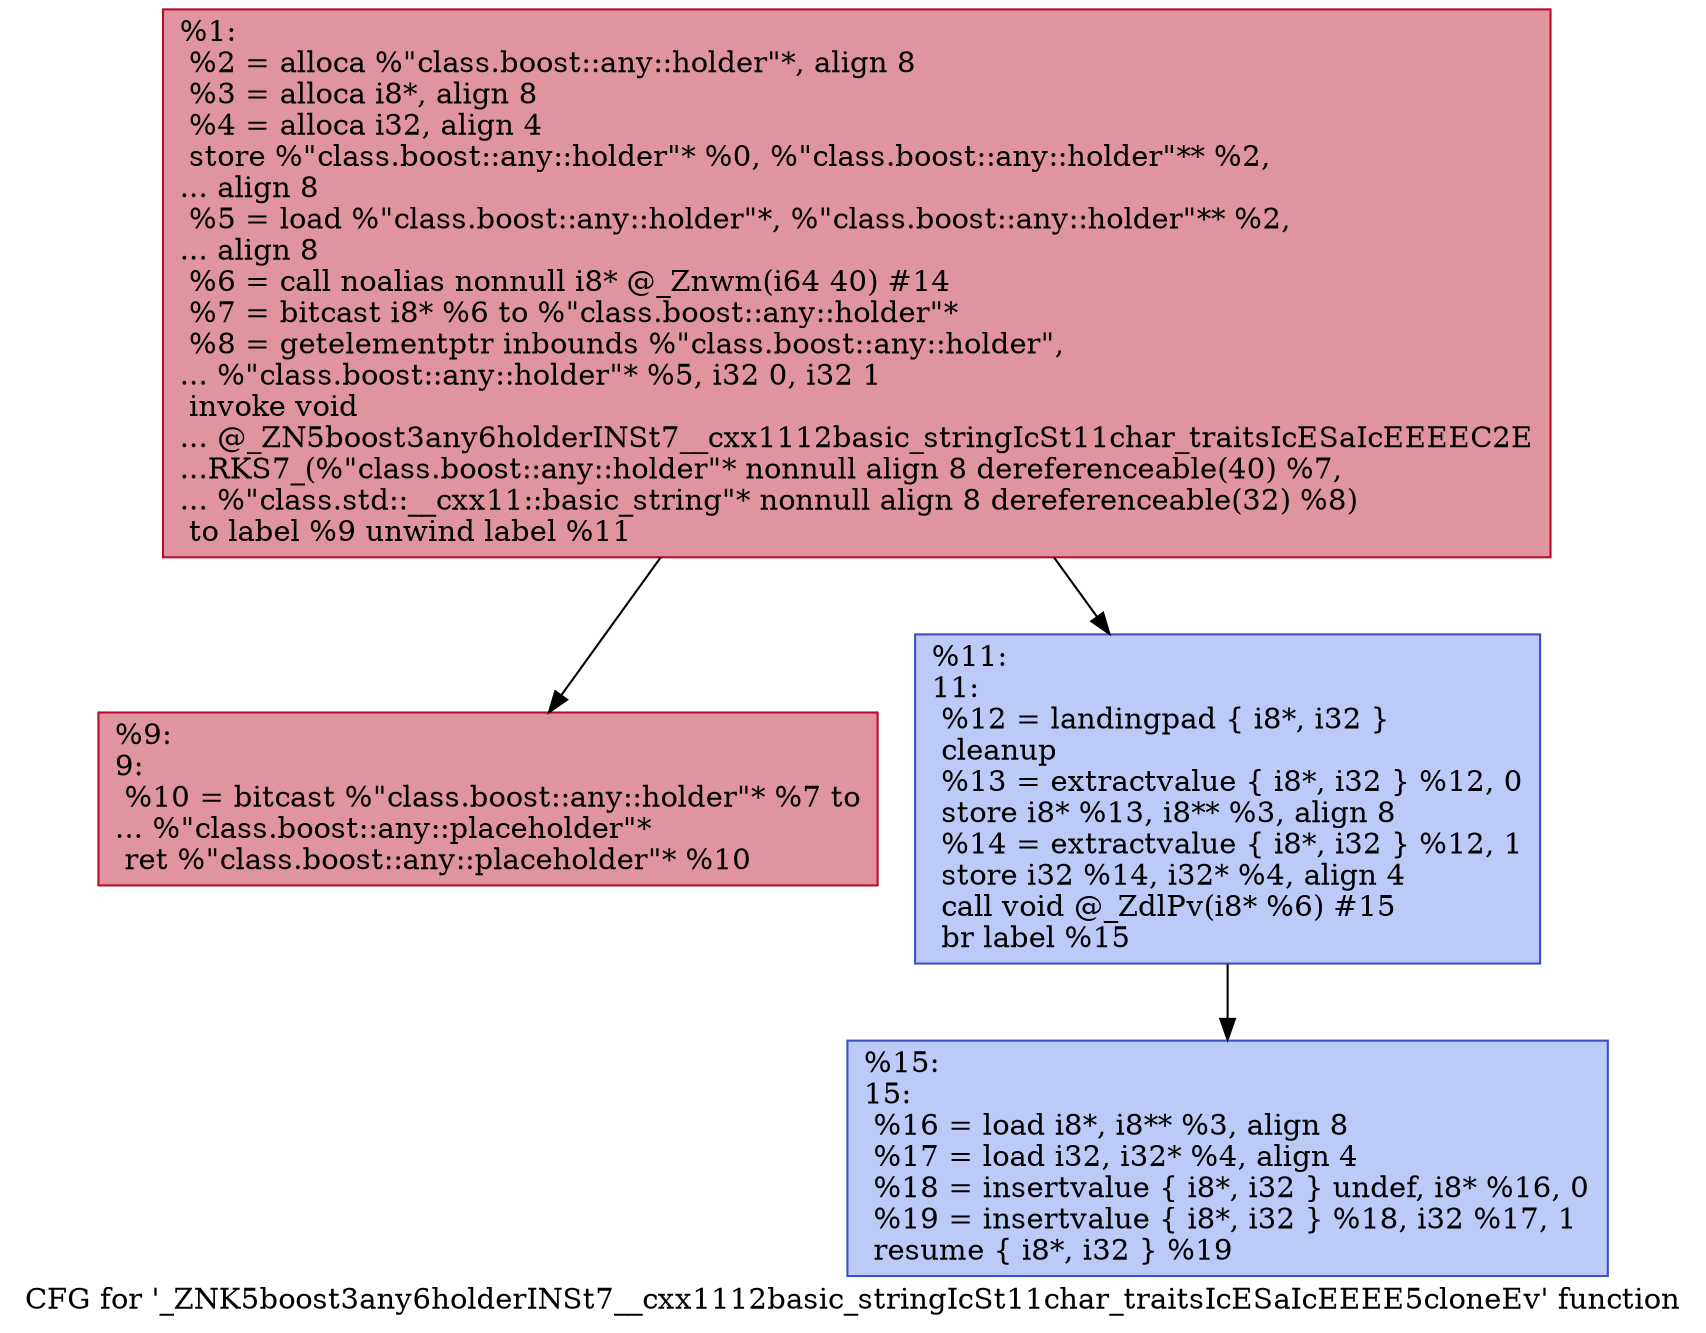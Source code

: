 digraph "CFG for '_ZNK5boost3any6holderINSt7__cxx1112basic_stringIcSt11char_traitsIcESaIcEEEE5cloneEv' function" {
	label="CFG for '_ZNK5boost3any6holderINSt7__cxx1112basic_stringIcSt11char_traitsIcESaIcEEEE5cloneEv' function";

	Node0x55aa9bbb8ee0 [shape=record,color="#b70d28ff", style=filled, fillcolor="#b70d2870",label="{%1:\l  %2 = alloca %\"class.boost::any::holder\"*, align 8\l  %3 = alloca i8*, align 8\l  %4 = alloca i32, align 4\l  store %\"class.boost::any::holder\"* %0, %\"class.boost::any::holder\"** %2,\l... align 8\l  %5 = load %\"class.boost::any::holder\"*, %\"class.boost::any::holder\"** %2,\l... align 8\l  %6 = call noalias nonnull i8* @_Znwm(i64 40) #14\l  %7 = bitcast i8* %6 to %\"class.boost::any::holder\"*\l  %8 = getelementptr inbounds %\"class.boost::any::holder\",\l... %\"class.boost::any::holder\"* %5, i32 0, i32 1\l  invoke void\l... @_ZN5boost3any6holderINSt7__cxx1112basic_stringIcSt11char_traitsIcESaIcEEEEC2E\l...RKS7_(%\"class.boost::any::holder\"* nonnull align 8 dereferenceable(40) %7,\l... %\"class.std::__cxx11::basic_string\"* nonnull align 8 dereferenceable(32) %8)\l          to label %9 unwind label %11\l}"];
	Node0x55aa9bbb8ee0 -> Node0x55aa9bbb9080;
	Node0x55aa9bbb8ee0 -> Node0x55aa9bbb93f0;
	Node0x55aa9bbb9080 [shape=record,color="#b70d28ff", style=filled, fillcolor="#b70d2870",label="{%9:\l9:                                                \l  %10 = bitcast %\"class.boost::any::holder\"* %7 to\l... %\"class.boost::any::placeholder\"*\l  ret %\"class.boost::any::placeholder\"* %10\l}"];
	Node0x55aa9bbb93f0 [shape=record,color="#3d50c3ff", style=filled, fillcolor="#6687ed70",label="{%11:\l11:                                               \l  %12 = landingpad \{ i8*, i32 \}\l          cleanup\l  %13 = extractvalue \{ i8*, i32 \} %12, 0\l  store i8* %13, i8** %3, align 8\l  %14 = extractvalue \{ i8*, i32 \} %12, 1\l  store i32 %14, i32* %4, align 4\l  call void @_ZdlPv(i8* %6) #15\l  br label %15\l}"];
	Node0x55aa9bbb93f0 -> Node0x55aa9bbb9ac0;
	Node0x55aa9bbb9ac0 [shape=record,color="#3d50c3ff", style=filled, fillcolor="#6687ed70",label="{%15:\l15:                                               \l  %16 = load i8*, i8** %3, align 8\l  %17 = load i32, i32* %4, align 4\l  %18 = insertvalue \{ i8*, i32 \} undef, i8* %16, 0\l  %19 = insertvalue \{ i8*, i32 \} %18, i32 %17, 1\l  resume \{ i8*, i32 \} %19\l}"];
}
